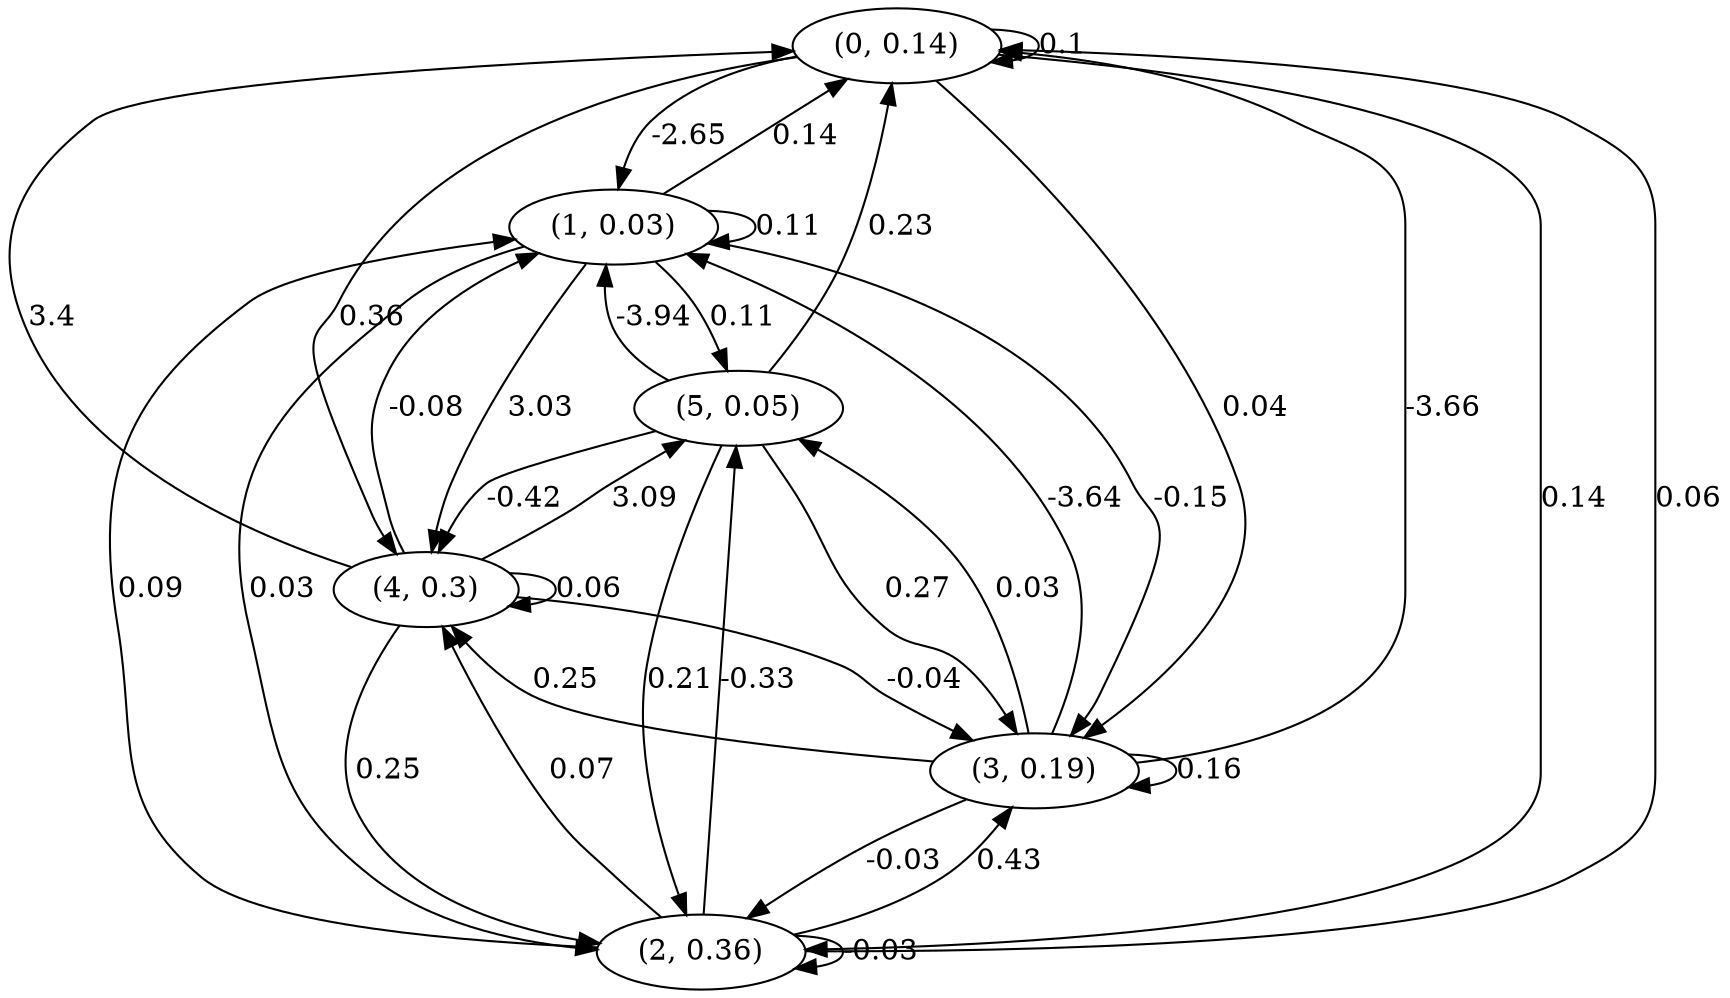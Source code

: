 digraph {
    0 [ label = "(0, 0.14)" ]
    1 [ label = "(1, 0.03)" ]
    2 [ label = "(2, 0.36)" ]
    3 [ label = "(3, 0.19)" ]
    4 [ label = "(4, 0.3)" ]
    5 [ label = "(5, 0.05)" ]
    0 -> 0 [ label = "0.1" ]
    1 -> 1 [ label = "0.11" ]
    2 -> 2 [ label = "-0.03" ]
    3 -> 3 [ label = "0.16" ]
    4 -> 4 [ label = "0.06" ]
    1 -> 0 [ label = "0.14" ]
    2 -> 0 [ label = "0.06" ]
    3 -> 0 [ label = "-3.66" ]
    4 -> 0 [ label = "3.4" ]
    5 -> 0 [ label = "0.23" ]
    0 -> 1 [ label = "-2.65" ]
    2 -> 1 [ label = "0.09" ]
    3 -> 1 [ label = "-3.64" ]
    4 -> 1 [ label = "-0.08" ]
    5 -> 1 [ label = "-3.94" ]
    0 -> 2 [ label = "0.14" ]
    1 -> 2 [ label = "0.03" ]
    3 -> 2 [ label = "-0.03" ]
    4 -> 2 [ label = "0.25" ]
    5 -> 2 [ label = "0.21" ]
    0 -> 3 [ label = "0.04" ]
    1 -> 3 [ label = "-0.15" ]
    2 -> 3 [ label = "0.43" ]
    4 -> 3 [ label = "-0.04" ]
    5 -> 3 [ label = "0.27" ]
    0 -> 4 [ label = "0.36" ]
    1 -> 4 [ label = "3.03" ]
    2 -> 4 [ label = "0.07" ]
    3 -> 4 [ label = "0.25" ]
    5 -> 4 [ label = "-0.42" ]
    1 -> 5 [ label = "0.11" ]
    2 -> 5 [ label = "-0.33" ]
    3 -> 5 [ label = "0.03" ]
    4 -> 5 [ label = "3.09" ]
}

